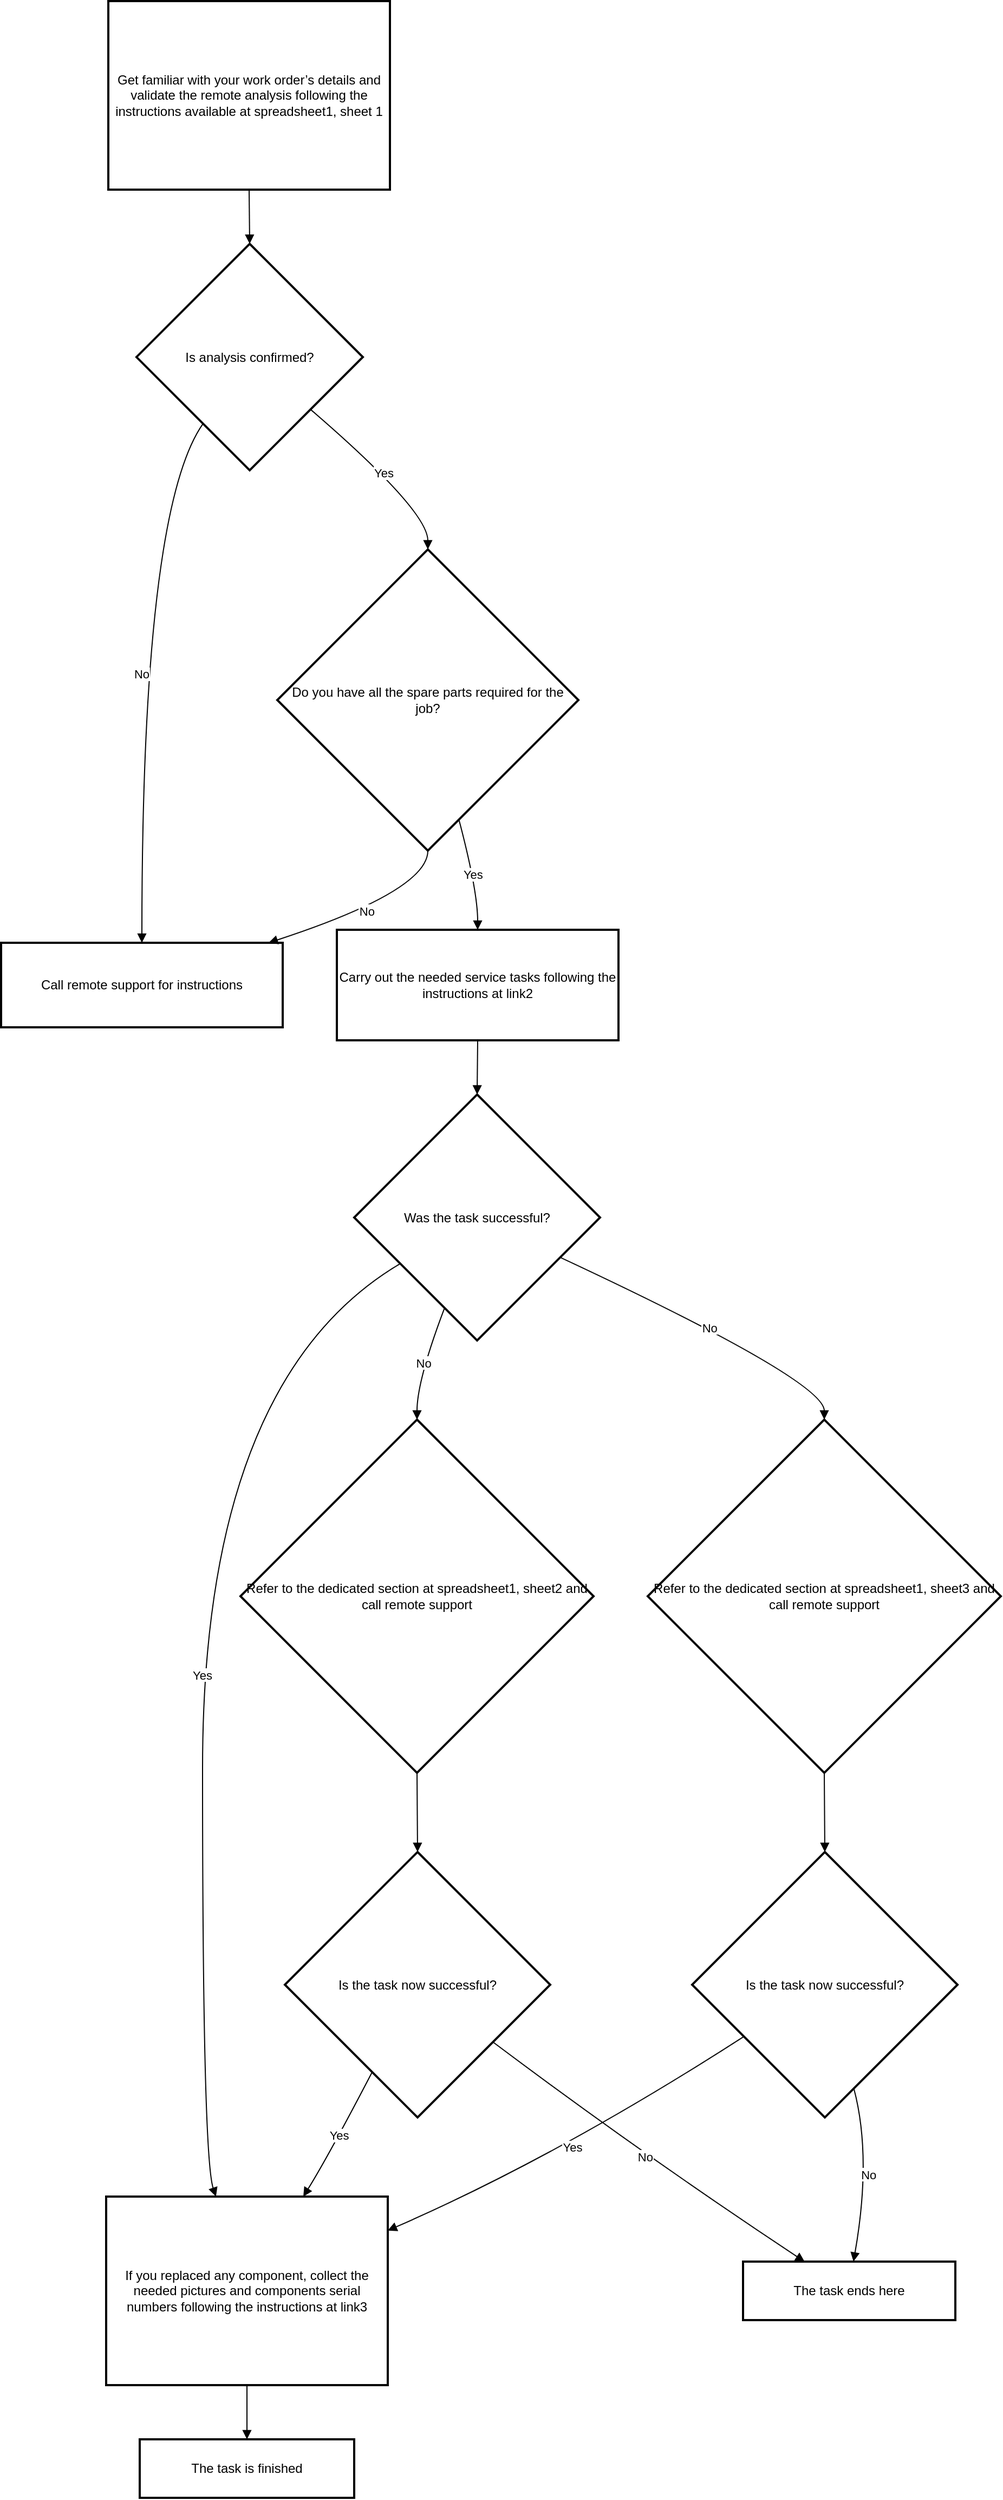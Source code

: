 <mxfile version="28.1.0">
  <diagram name="Page-1" id="WfC1jPMcNE7X3yLoBnM3">
    <mxGraphModel dx="1426" dy="751" grid="1" gridSize="10" guides="1" tooltips="1" connect="1" arrows="1" fold="1" page="1" pageScale="1" pageWidth="800" pageHeight="600" math="0" shadow="0">
      <root>
        <mxCell id="0" />
        <mxCell id="1" parent="0" />
        <mxCell id="2" value="Get familiar with your work order’s details and validate the remote analysis following the instructions available at spreadsheet1, sheet 1" style="whiteSpace=wrap;strokeWidth=2;" parent="1" vertex="1">
          <mxGeometry x="107" y="8" width="260" height="174" as="geometry" />
        </mxCell>
        <mxCell id="3" value="Is analysis confirmed?" style="rhombus;strokeWidth=2;whiteSpace=wrap;" parent="1" vertex="1">
          <mxGeometry x="133" y="232" width="209" height="209" as="geometry" />
        </mxCell>
        <mxCell id="4" value="Do you have all the spare parts required for the job?" style="rhombus;strokeWidth=2;whiteSpace=wrap;" parent="1" vertex="1">
          <mxGeometry x="263" y="514" width="278" height="278" as="geometry" />
        </mxCell>
        <mxCell id="5" value="Call remote support for instructions" style="whiteSpace=wrap;strokeWidth=2;" parent="1" vertex="1">
          <mxGeometry x="8" y="877" width="260" height="78" as="geometry" />
        </mxCell>
        <mxCell id="6" value="Carry out the needed service tasks following the instructions at link2" style="whiteSpace=wrap;strokeWidth=2;" parent="1" vertex="1">
          <mxGeometry x="318" y="865" width="260" height="102" as="geometry" />
        </mxCell>
        <mxCell id="7" value="Was the task successful?" style="rhombus;strokeWidth=2;whiteSpace=wrap;" parent="1" vertex="1">
          <mxGeometry x="334" y="1017" width="227" height="227" as="geometry" />
        </mxCell>
        <mxCell id="8" value="If you replaced any component, collect the needed pictures and components serial numbers following the instructions at link3" style="whiteSpace=wrap;strokeWidth=2;" parent="1" vertex="1">
          <mxGeometry x="105" y="2034" width="260" height="174" as="geometry" />
        </mxCell>
        <mxCell id="9" value="Refer to the dedicated section at spreadsheet1, sheet2 and call remote support" style="rhombus;strokeWidth=2;whiteSpace=wrap;" parent="1" vertex="1">
          <mxGeometry x="229" y="1317" width="326" height="326" as="geometry" />
        </mxCell>
        <mxCell id="10" value="Is the task now successful?" style="rhombus;strokeWidth=2;whiteSpace=wrap;" parent="1" vertex="1">
          <mxGeometry x="270" y="1716" width="245" height="245" as="geometry" />
        </mxCell>
        <mxCell id="11" value="The task ends here" style="whiteSpace=wrap;strokeWidth=2;" parent="1" vertex="1">
          <mxGeometry x="693" y="2094" width="196" height="54" as="geometry" />
        </mxCell>
        <mxCell id="12" value="Refer to the dedicated section at spreadsheet1, sheet3 and call remote support" style="rhombus;strokeWidth=2;whiteSpace=wrap;" parent="1" vertex="1">
          <mxGeometry x="605" y="1317" width="326" height="326" as="geometry" />
        </mxCell>
        <mxCell id="13" value="Is the task now successful?" style="rhombus;strokeWidth=2;whiteSpace=wrap;" parent="1" vertex="1">
          <mxGeometry x="646" y="1716" width="245" height="245" as="geometry" />
        </mxCell>
        <mxCell id="14" value="The task is finished" style="whiteSpace=wrap;strokeWidth=2;" parent="1" vertex="1">
          <mxGeometry x="136" y="2258" width="198" height="54" as="geometry" />
        </mxCell>
        <mxCell id="15" value="" style="curved=1;startArrow=none;endArrow=block;exitX=0.5;exitY=1;entryX=0.5;entryY=0;" parent="1" source="2" target="3" edge="1">
          <mxGeometry relative="1" as="geometry">
            <Array as="points" />
          </mxGeometry>
        </mxCell>
        <mxCell id="16" value="Yes" style="curved=1;startArrow=none;endArrow=block;exitX=1;exitY=0.93;entryX=0.5;entryY=0;" parent="1" source="3" target="4" edge="1">
          <mxGeometry relative="1" as="geometry">
            <Array as="points">
              <mxPoint x="402" y="478" />
            </Array>
          </mxGeometry>
        </mxCell>
        <mxCell id="17" value="No" style="curved=1;startArrow=none;endArrow=block;exitX=0.15;exitY=1;entryX=0.5;entryY=0;" parent="1" source="3" target="5" edge="1">
          <mxGeometry relative="1" as="geometry">
            <Array as="points">
              <mxPoint x="138" y="478" />
            </Array>
          </mxGeometry>
        </mxCell>
        <mxCell id="18" value="Yes" style="curved=1;startArrow=none;endArrow=block;exitX=0.63;exitY=1;entryX=0.5;entryY=0;" parent="1" source="4" target="6" edge="1">
          <mxGeometry relative="1" as="geometry">
            <Array as="points">
              <mxPoint x="448" y="829" />
            </Array>
          </mxGeometry>
        </mxCell>
        <mxCell id="19" value="No" style="curved=1;startArrow=none;endArrow=block;exitX=0.5;exitY=1;entryX=0.95;entryY=0;" parent="1" source="4" target="5" edge="1">
          <mxGeometry relative="1" as="geometry">
            <Array as="points">
              <mxPoint x="402" y="829" />
            </Array>
          </mxGeometry>
        </mxCell>
        <mxCell id="20" value="" style="curved=1;startArrow=none;endArrow=block;exitX=0.5;exitY=1;entryX=0.5;entryY=0;" parent="1" source="6" target="7" edge="1">
          <mxGeometry relative="1" as="geometry">
            <Array as="points" />
          </mxGeometry>
        </mxCell>
        <mxCell id="21" value="Yes" style="curved=1;startArrow=none;endArrow=block;exitX=0;exitY=0.8;entryX=0.39;entryY=0;" parent="1" source="7" target="8" edge="1">
          <mxGeometry relative="1" as="geometry">
            <Array as="points">
              <mxPoint x="194" y="1281" />
              <mxPoint x="194" y="1997" />
            </Array>
          </mxGeometry>
        </mxCell>
        <mxCell id="22" value="No" style="curved=1;startArrow=none;endArrow=block;exitX=0.32;exitY=1;entryX=0.5;entryY=0;" parent="1" source="7" target="9" edge="1">
          <mxGeometry relative="1" as="geometry">
            <Array as="points">
              <mxPoint x="392" y="1281" />
            </Array>
          </mxGeometry>
        </mxCell>
        <mxCell id="23" value="" style="curved=1;startArrow=none;endArrow=block;exitX=0.5;exitY=1;entryX=0.5;entryY=0;" parent="1" source="9" target="10" edge="1">
          <mxGeometry relative="1" as="geometry">
            <Array as="points" />
          </mxGeometry>
        </mxCell>
        <mxCell id="24" value="Yes" style="curved=1;startArrow=none;endArrow=block;exitX=0.24;exitY=1;entryX=0.7;entryY=0;" parent="1" source="10" target="8" edge="1">
          <mxGeometry relative="1" as="geometry">
            <Array as="points">
              <mxPoint x="310" y="1997" />
            </Array>
          </mxGeometry>
        </mxCell>
        <mxCell id="25" value="No" style="curved=1;startArrow=none;endArrow=block;exitX=1;exitY=0.88;entryX=0.29;entryY=0;" parent="1" source="10" target="11" edge="1">
          <mxGeometry relative="1" as="geometry">
            <Array as="points">
              <mxPoint x="603" y="1997" />
            </Array>
          </mxGeometry>
        </mxCell>
        <mxCell id="26" value="No" style="curved=1;startArrow=none;endArrow=block;exitX=1;exitY=0.74;entryX=0.5;entryY=0;" parent="1" source="7" target="12" edge="1">
          <mxGeometry relative="1" as="geometry">
            <Array as="points">
              <mxPoint x="768" y="1281" />
            </Array>
          </mxGeometry>
        </mxCell>
        <mxCell id="27" value="" style="curved=1;startArrow=none;endArrow=block;exitX=0.5;exitY=1;entryX=0.5;entryY=0;" parent="1" source="12" target="13" edge="1">
          <mxGeometry relative="1" as="geometry">
            <Array as="points" />
          </mxGeometry>
        </mxCell>
        <mxCell id="28" value="Yes" style="curved=1;startArrow=none;endArrow=block;exitX=0;exitY=0.82;entryX=1;entryY=0.18;" parent="1" source="13" target="8" edge="1">
          <mxGeometry relative="1" as="geometry">
            <Array as="points">
              <mxPoint x="522" y="1997" />
            </Array>
          </mxGeometry>
        </mxCell>
        <mxCell id="29" value="No" style="curved=1;startArrow=none;endArrow=block;exitX=0.64;exitY=1;entryX=0.52;entryY=0;" parent="1" source="13" target="11" edge="1">
          <mxGeometry relative="1" as="geometry">
            <Array as="points">
              <mxPoint x="812" y="1997" />
            </Array>
          </mxGeometry>
        </mxCell>
        <mxCell id="30" value="" style="curved=1;startArrow=none;endArrow=block;exitX=0.5;exitY=1;entryX=0.5;entryY=0;" parent="1" source="8" target="14" edge="1">
          <mxGeometry relative="1" as="geometry">
            <Array as="points" />
          </mxGeometry>
        </mxCell>
      </root>
    </mxGraphModel>
  </diagram>
</mxfile>

